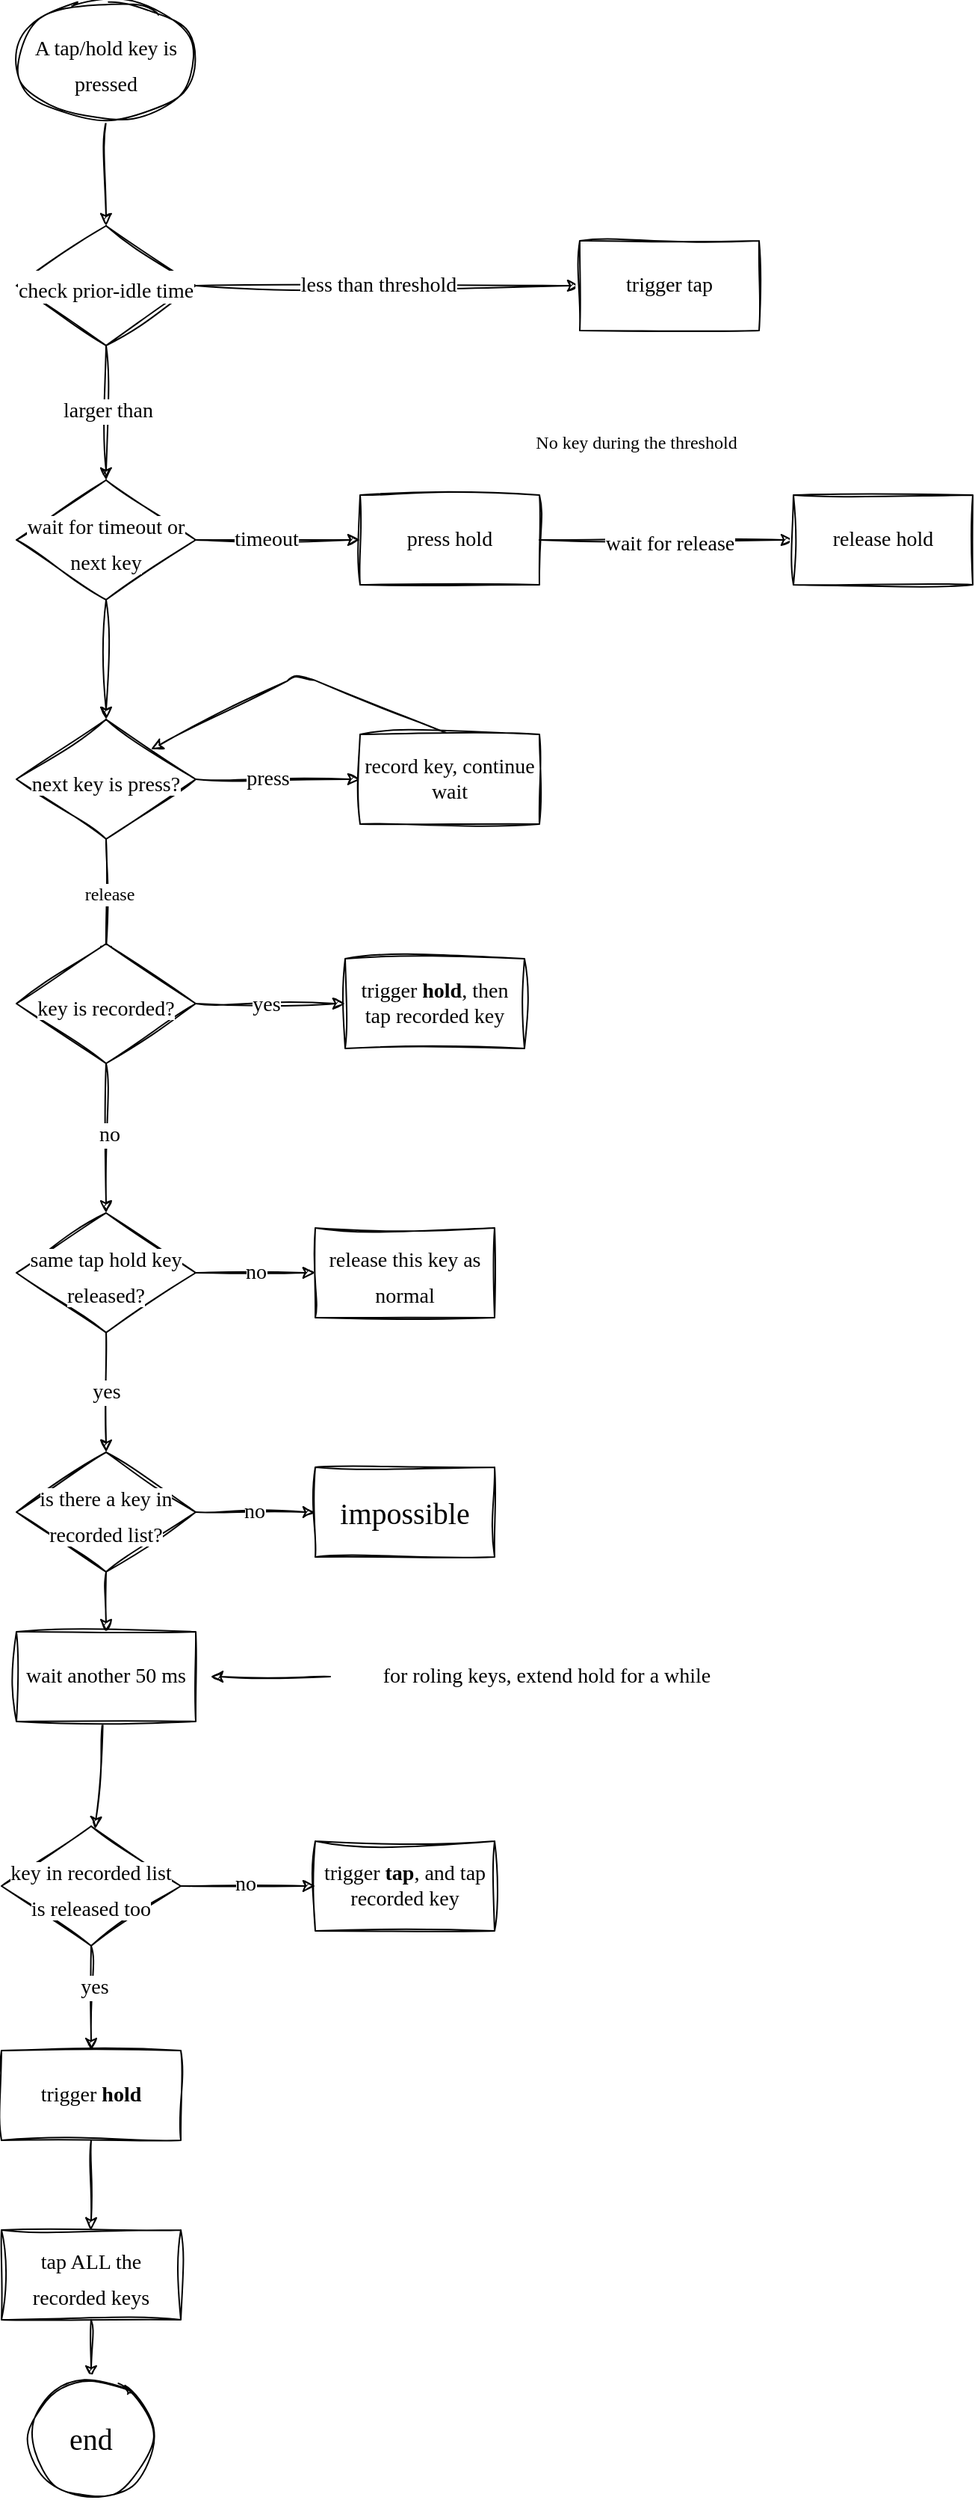<mxfile>
    <diagram id="fiZZQFQv48HDeNDv6MQ4" name="第 1 页">
        <mxGraphModel dx="660" dy="998" grid="1" gridSize="10" guides="1" tooltips="1" connect="1" arrows="1" fold="1" page="1" pageScale="1" pageWidth="827" pageHeight="1169" math="0" shadow="0">
            <root>
                <mxCell id="0"/>
                <mxCell id="1" parent="0"/>
                <mxCell id="26" value="" style="edgeStyle=none;sketch=1;hachureGap=4;jiggle=2;curveFitting=1;html=1;fontFamily=Verdana;fontSize=12;" edge="1" parent="1" source="4" target="25">
                    <mxGeometry relative="1" as="geometry"/>
                </mxCell>
                <mxCell id="4" value="&lt;font style=&quot;font-size: 14px;&quot;&gt;A tap/hold key is pressed&lt;/font&gt;" style="ellipse;whiteSpace=wrap;html=1;sketch=1;hachureGap=4;jiggle=2;curveFitting=1;fontFamily=Verdana;fontSize=20;" vertex="1" parent="1">
                    <mxGeometry x="210" width="120" height="80" as="geometry"/>
                </mxCell>
                <mxCell id="8" value="" style="edgeStyle=none;sketch=1;hachureGap=4;jiggle=2;curveFitting=1;html=1;fontFamily=Verdana;fontSize=14;" edge="1" parent="1" source="5" target="7">
                    <mxGeometry relative="1" as="geometry"/>
                </mxCell>
                <mxCell id="9" value="timeout" style="edgeLabel;html=1;align=center;verticalAlign=middle;resizable=0;points=[];fontSize=14;fontFamily=Verdana;" vertex="1" connectable="0" parent="8">
                    <mxGeometry x="-0.15" relative="1" as="geometry">
                        <mxPoint as="offset"/>
                    </mxGeometry>
                </mxCell>
                <mxCell id="17" value="" style="edgeStyle=none;sketch=1;hachureGap=4;jiggle=2;curveFitting=1;html=1;fontFamily=Verdana;fontSize=12;" edge="1" parent="1" source="5" target="16">
                    <mxGeometry relative="1" as="geometry"/>
                </mxCell>
                <mxCell id="5" value="&lt;meta charset=&quot;utf-8&quot;&gt;&lt;span style=&quot;color: rgb(0, 0, 0); font-family: Verdana; font-size: 14px; font-style: normal; font-variant-ligatures: normal; font-variant-caps: normal; font-weight: 400; letter-spacing: normal; orphans: 2; text-align: center; text-indent: 0px; text-transform: none; widows: 2; word-spacing: 0px; -webkit-text-stroke-width: 0px; background-color: rgb(255, 255, 255); text-decoration-thickness: initial; text-decoration-style: initial; text-decoration-color: initial; float: none; display: inline !important;&quot;&gt;wait for timeout or next key&lt;/span&gt;" style="rhombus;whiteSpace=wrap;html=1;fontSize=20;fontFamily=Verdana;sketch=1;hachureGap=4;jiggle=2;curveFitting=1;fontSource=https%3A%2F%2Ffonts.googleapis.com%2Fcss%3Ffamily%3DArchitects%2BDaughter;" vertex="1" parent="1">
                    <mxGeometry x="210" y="320" width="120" height="80" as="geometry"/>
                </mxCell>
                <mxCell id="11" value="" style="edgeStyle=none;sketch=1;hachureGap=4;jiggle=2;curveFitting=1;html=1;fontFamily=Verdana;fontSize=12;" edge="1" parent="1" source="7" target="10">
                    <mxGeometry relative="1" as="geometry"/>
                </mxCell>
                <mxCell id="13" value="wait for release" style="edgeLabel;html=1;align=center;verticalAlign=middle;resizable=0;points=[];fontSize=14;fontFamily=Verdana;" vertex="1" connectable="0" parent="11">
                    <mxGeometry x="0.025" y="-3" relative="1" as="geometry">
                        <mxPoint as="offset"/>
                    </mxGeometry>
                </mxCell>
                <mxCell id="7" value="press hold" style="whiteSpace=wrap;html=1;fontSize=14;fontFamily=Verdana;sketch=1;hachureGap=4;jiggle=2;curveFitting=1;fontSource=https%3A%2F%2Ffonts.googleapis.com%2Fcss%3Ffamily%3DArchitects%2BDaughter;" vertex="1" parent="1">
                    <mxGeometry x="440" y="330" width="120" height="60" as="geometry"/>
                </mxCell>
                <mxCell id="10" value="release hold" style="whiteSpace=wrap;html=1;fontSize=14;fontFamily=Verdana;sketch=1;hachureGap=4;jiggle=2;curveFitting=1;fontSource=https%3A%2F%2Ffonts.googleapis.com%2Fcss%3Ffamily%3DArchitects%2BDaughter;" vertex="1" parent="1">
                    <mxGeometry x="730" y="330" width="120" height="60" as="geometry"/>
                </mxCell>
                <mxCell id="19" value="" style="edgeStyle=none;sketch=1;hachureGap=4;jiggle=2;curveFitting=1;html=1;fontFamily=Verdana;fontSize=12;" edge="1" parent="1" source="16" target="18">
                    <mxGeometry relative="1" as="geometry"/>
                </mxCell>
                <mxCell id="20" value="press" style="edgeLabel;html=1;align=center;verticalAlign=middle;resizable=0;points=[];fontSize=14;fontFamily=Verdana;" vertex="1" connectable="0" parent="19">
                    <mxGeometry x="-0.125" relative="1" as="geometry">
                        <mxPoint as="offset"/>
                    </mxGeometry>
                </mxCell>
                <mxCell id="22" value="" style="edgeStyle=none;sketch=1;hachureGap=4;jiggle=2;curveFitting=1;html=1;fontFamily=Verdana;fontSize=12;" edge="1" parent="1" source="16">
                    <mxGeometry relative="1" as="geometry">
                        <mxPoint x="270" y="640" as="targetPoint"/>
                    </mxGeometry>
                </mxCell>
                <mxCell id="23" value="release" style="edgeLabel;html=1;align=center;verticalAlign=middle;resizable=0;points=[];fontSize=12;fontFamily=Verdana;" vertex="1" connectable="0" parent="22">
                    <mxGeometry x="-0.075" y="2" relative="1" as="geometry">
                        <mxPoint as="offset"/>
                    </mxGeometry>
                </mxCell>
                <mxCell id="16" value="&lt;span style=&quot;font-size: 14px; background-color: rgb(255, 255, 255);&quot;&gt;next key is press?&lt;/span&gt;" style="rhombus;whiteSpace=wrap;html=1;fontSize=20;fontFamily=Verdana;sketch=1;hachureGap=4;jiggle=2;curveFitting=1;fontSource=https%3A%2F%2Ffonts.googleapis.com%2Fcss%3Ffamily%3DArchitects%2BDaughter;" vertex="1" parent="1">
                    <mxGeometry x="210" y="480" width="120" height="80" as="geometry"/>
                </mxCell>
                <mxCell id="36" style="edgeStyle=none;sketch=1;hachureGap=4;jiggle=2;curveFitting=1;html=1;exitX=0.5;exitY=0;exitDx=0;exitDy=0;entryX=1;entryY=0;entryDx=0;entryDy=0;fontFamily=Verdana;fontSize=14;" edge="1" parent="1" source="18" target="16">
                    <mxGeometry relative="1" as="geometry">
                        <Array as="points">
                            <mxPoint x="400" y="450"/>
                        </Array>
                    </mxGeometry>
                </mxCell>
                <mxCell id="18" value="record key, continue wait" style="whiteSpace=wrap;html=1;fontSize=14;fontFamily=Verdana;sketch=1;hachureGap=4;jiggle=2;curveFitting=1;fontSource=https%3A%2F%2Ffonts.googleapis.com%2Fcss%3Ffamily%3DArchitects%2BDaughter;" vertex="1" parent="1">
                    <mxGeometry x="440" y="490" width="120" height="60" as="geometry"/>
                </mxCell>
                <mxCell id="24" value="No key during the threshold" style="text;html=1;strokeColor=none;fillColor=none;align=center;verticalAlign=middle;whiteSpace=wrap;rounded=0;sketch=1;hachureGap=4;jiggle=2;curveFitting=1;fontFamily=Verdana;fontSize=12;" vertex="1" parent="1">
                    <mxGeometry x="520" y="280" width="210" height="30" as="geometry"/>
                </mxCell>
                <mxCell id="27" value="" style="edgeStyle=none;sketch=1;hachureGap=4;jiggle=2;curveFitting=1;html=1;fontFamily=Verdana;fontSize=12;" edge="1" parent="1" source="25" target="5">
                    <mxGeometry relative="1" as="geometry"/>
                </mxCell>
                <mxCell id="31" value="larger than" style="edgeLabel;html=1;align=center;verticalAlign=middle;resizable=0;points=[];fontSize=14;fontFamily=Verdana;" vertex="1" connectable="0" parent="27">
                    <mxGeometry x="-0.022" y="1" relative="1" as="geometry">
                        <mxPoint as="offset"/>
                    </mxGeometry>
                </mxCell>
                <mxCell id="29" value="" style="edgeStyle=none;sketch=1;hachureGap=4;jiggle=2;curveFitting=1;html=1;fontFamily=Verdana;fontSize=12;" edge="1" parent="1" source="25" target="28">
                    <mxGeometry relative="1" as="geometry"/>
                </mxCell>
                <mxCell id="30" value="less than threshold" style="edgeLabel;html=1;align=center;verticalAlign=middle;resizable=0;points=[];fontSize=14;fontFamily=Verdana;" vertex="1" connectable="0" parent="29">
                    <mxGeometry x="-0.05" relative="1" as="geometry">
                        <mxPoint as="offset"/>
                    </mxGeometry>
                </mxCell>
                <mxCell id="25" value="&lt;span style=&quot;background-color: rgb(255, 255, 255);&quot;&gt;&lt;span style=&quot;font-size: 14px;&quot;&gt;check prior-idle time&lt;/span&gt;&lt;br&gt;&lt;/span&gt;" style="rhombus;whiteSpace=wrap;html=1;fontSize=20;fontFamily=Verdana;sketch=1;hachureGap=4;jiggle=2;curveFitting=1;fontSource=https%3A%2F%2Ffonts.googleapis.com%2Fcss%3Ffamily%3DArchitects%2BDaughter;" vertex="1" parent="1">
                    <mxGeometry x="210" y="150" width="120" height="80" as="geometry"/>
                </mxCell>
                <mxCell id="28" value="trigger tap" style="whiteSpace=wrap;html=1;fontSize=14;fontFamily=Verdana;sketch=1;hachureGap=4;jiggle=2;curveFitting=1;fontSource=https%3A%2F%2Ffonts.googleapis.com%2Fcss%3Ffamily%3DArchitects%2BDaughter;" vertex="1" parent="1">
                    <mxGeometry x="587" y="160" width="120" height="60" as="geometry"/>
                </mxCell>
                <mxCell id="48" value="" style="edgeStyle=none;sketch=1;hachureGap=4;jiggle=2;curveFitting=1;html=1;fontFamily=Verdana;fontSize=14;entryX=0.5;entryY=0;entryDx=0;entryDy=0;" edge="1" parent="1" source="37" target="41">
                    <mxGeometry relative="1" as="geometry">
                        <mxPoint x="270" y="800" as="targetPoint"/>
                    </mxGeometry>
                </mxCell>
                <mxCell id="49" value="no" style="edgeLabel;html=1;align=center;verticalAlign=middle;resizable=0;points=[];fontSize=14;fontFamily=Verdana;" vertex="1" connectable="0" parent="48">
                    <mxGeometry x="-0.044" y="2" relative="1" as="geometry">
                        <mxPoint as="offset"/>
                    </mxGeometry>
                </mxCell>
                <mxCell id="88" value="" style="edgeStyle=none;sketch=1;hachureGap=4;jiggle=2;curveFitting=1;html=1;fontFamily=Verdana;fontSize=14;" edge="1" parent="1" source="37" target="50">
                    <mxGeometry relative="1" as="geometry"/>
                </mxCell>
                <mxCell id="89" value="yes" style="edgeLabel;html=1;align=center;verticalAlign=middle;resizable=0;points=[];fontSize=14;fontFamily=Verdana;" vertex="1" connectable="0" parent="88">
                    <mxGeometry x="-0.06" relative="1" as="geometry">
                        <mxPoint y="1" as="offset"/>
                    </mxGeometry>
                </mxCell>
                <mxCell id="37" value="&lt;span style=&quot;font-size: 14px; background-color: rgb(255, 255, 255);&quot;&gt;key is recorded?&lt;/span&gt;" style="rhombus;whiteSpace=wrap;html=1;fontSize=20;fontFamily=Verdana;sketch=1;hachureGap=4;jiggle=2;curveFitting=1;fontSource=https%3A%2F%2Ffonts.googleapis.com%2Fcss%3Ffamily%3DArchitects%2BDaughter;" vertex="1" parent="1">
                    <mxGeometry x="210" y="630" width="120" height="80" as="geometry"/>
                </mxCell>
                <mxCell id="46" value="no" style="edgeStyle=none;sketch=1;hachureGap=4;jiggle=2;curveFitting=1;html=1;fontFamily=Verdana;fontSize=14;" edge="1" parent="1" source="41" target="45">
                    <mxGeometry relative="1" as="geometry"/>
                </mxCell>
                <mxCell id="53" value="" style="edgeStyle=none;sketch=1;hachureGap=4;jiggle=2;curveFitting=1;html=1;fontFamily=Verdana;fontSize=14;" edge="1" parent="1" source="41" target="52">
                    <mxGeometry relative="1" as="geometry"/>
                </mxCell>
                <mxCell id="61" value="yes" style="edgeLabel;html=1;align=center;verticalAlign=middle;resizable=0;points=[];fontSize=14;fontFamily=Verdana;" vertex="1" connectable="0" parent="53">
                    <mxGeometry relative="1" as="geometry">
                        <mxPoint as="offset"/>
                    </mxGeometry>
                </mxCell>
                <mxCell id="41" value="&lt;span style=&quot;font-size: 14px; background-color: rgb(255, 255, 255);&quot;&gt;same tap hold key released?&lt;/span&gt;" style="rhombus;whiteSpace=wrap;html=1;fontSize=20;fontFamily=Verdana;sketch=1;hachureGap=4;jiggle=2;curveFitting=1;fontSource=https%3A%2F%2Ffonts.googleapis.com%2Fcss%3Ffamily%3DArchitects%2BDaughter;" vertex="1" parent="1">
                    <mxGeometry x="210" y="810" width="120" height="80" as="geometry"/>
                </mxCell>
                <mxCell id="45" value="&lt;font style=&quot;font-size: 14px;&quot;&gt;release this key as normal&lt;/font&gt;" style="whiteSpace=wrap;html=1;fontSize=20;fontFamily=Verdana;sketch=1;hachureGap=4;jiggle=2;curveFitting=1;fontSource=https%3A%2F%2Ffonts.googleapis.com%2Fcss%3Ffamily%3DArchitects%2BDaughter;" vertex="1" parent="1">
                    <mxGeometry x="410" y="820" width="120" height="60" as="geometry"/>
                </mxCell>
                <mxCell id="50" value="trigger&amp;nbsp;&lt;b&gt;hold&lt;/b&gt;, then tap recorded key" style="whiteSpace=wrap;html=1;fontSize=14;fontFamily=Verdana;sketch=1;hachureGap=4;jiggle=2;curveFitting=1;fontSource=https%3A%2F%2Ffonts.googleapis.com%2Fcss%3Ffamily%3DArchitects%2BDaughter;" vertex="1" parent="1">
                    <mxGeometry x="430" y="640" width="120" height="60" as="geometry"/>
                </mxCell>
                <mxCell id="55" value="" style="edgeStyle=none;sketch=1;hachureGap=4;jiggle=2;curveFitting=1;html=1;fontFamily=Verdana;fontSize=14;" edge="1" parent="1" source="52" target="54">
                    <mxGeometry relative="1" as="geometry"/>
                </mxCell>
                <mxCell id="56" value="no" style="edgeLabel;html=1;align=center;verticalAlign=middle;resizable=0;points=[];fontSize=14;fontFamily=Verdana;" vertex="1" connectable="0" parent="55">
                    <mxGeometry x="-0.025" relative="1" as="geometry">
                        <mxPoint as="offset"/>
                    </mxGeometry>
                </mxCell>
                <mxCell id="68" value="" style="edgeStyle=none;sketch=1;hachureGap=4;jiggle=2;curveFitting=1;html=1;fontFamily=Verdana;fontSize=14;" edge="1" parent="1" source="52" target="67">
                    <mxGeometry relative="1" as="geometry"/>
                </mxCell>
                <mxCell id="52" value="&lt;span style=&quot;font-size: 14px; background-color: rgb(255, 255, 255);&quot;&gt;is there a key in recorded list?&lt;/span&gt;" style="rhombus;whiteSpace=wrap;html=1;fontSize=20;fontFamily=Verdana;sketch=1;hachureGap=4;jiggle=2;curveFitting=1;fontSource=https%3A%2F%2Ffonts.googleapis.com%2Fcss%3Ffamily%3DArchitects%2BDaughter;" vertex="1" parent="1">
                    <mxGeometry x="210" y="970" width="120" height="80" as="geometry"/>
                </mxCell>
                <mxCell id="54" value="impossible" style="whiteSpace=wrap;html=1;fontSize=20;fontFamily=Verdana;sketch=1;hachureGap=4;jiggle=2;curveFitting=1;fontSource=https%3A%2F%2Ffonts.googleapis.com%2Fcss%3Ffamily%3DArchitects%2BDaughter;" vertex="1" parent="1">
                    <mxGeometry x="410" y="980" width="120" height="60" as="geometry"/>
                </mxCell>
                <mxCell id="66" value="" style="edgeStyle=none;sketch=1;hachureGap=4;jiggle=2;curveFitting=1;html=1;fontFamily=Verdana;fontSize=14;" edge="1" parent="1" source="59" target="65">
                    <mxGeometry relative="1" as="geometry"/>
                </mxCell>
                <mxCell id="59" value="&lt;font style=&quot;font-size: 14px;&quot;&gt;tap ALL the recorded keys&lt;/font&gt;" style="whiteSpace=wrap;html=1;fontSize=20;fontFamily=Verdana;sketch=1;hachureGap=4;jiggle=2;curveFitting=1;fontSource=https%3A%2F%2Ffonts.googleapis.com%2Fcss%3Ffamily%3DArchitects%2BDaughter;" vertex="1" parent="1">
                    <mxGeometry x="200" y="1490" width="120" height="60" as="geometry"/>
                </mxCell>
                <mxCell id="64" value="" style="edgeStyle=none;sketch=1;hachureGap=4;jiggle=2;curveFitting=1;html=1;fontFamily=Verdana;fontSize=14;" edge="1" parent="1" source="62" target="59">
                    <mxGeometry relative="1" as="geometry"/>
                </mxCell>
                <mxCell id="62" value="trigger &lt;b&gt;hold&lt;/b&gt;" style="whiteSpace=wrap;html=1;fontSize=14;fontFamily=Verdana;sketch=1;hachureGap=4;jiggle=2;curveFitting=1;fontSource=https%3A%2F%2Ffonts.googleapis.com%2Fcss%3Ffamily%3DArchitects%2BDaughter;" vertex="1" parent="1">
                    <mxGeometry x="200" y="1370" width="120" height="60" as="geometry"/>
                </mxCell>
                <mxCell id="65" value="end" style="ellipse;whiteSpace=wrap;html=1;fontSize=20;fontFamily=Verdana;sketch=1;hachureGap=4;jiggle=2;curveFitting=1;fontSource=https%3A%2F%2Ffonts.googleapis.com%2Fcss%3Ffamily%3DArchitects%2BDaughter;" vertex="1" parent="1">
                    <mxGeometry x="220" y="1589" width="80" height="80" as="geometry"/>
                </mxCell>
                <mxCell id="82" value="" style="edgeStyle=none;sketch=1;hachureGap=4;jiggle=2;curveFitting=1;html=1;fontFamily=Verdana;fontSize=14;" edge="1" parent="1" source="67" target="81">
                    <mxGeometry relative="1" as="geometry"/>
                </mxCell>
                <mxCell id="67" value="wait another 50 ms" style="whiteSpace=wrap;html=1;fontSize=14;fontFamily=Verdana;sketch=1;hachureGap=4;jiggle=2;curveFitting=1;fontSource=https%3A%2F%2Ffonts.googleapis.com%2Fcss%3Ffamily%3DArchitects%2BDaughter;" vertex="1" parent="1">
                    <mxGeometry x="210" y="1090" width="120" height="60" as="geometry"/>
                </mxCell>
                <mxCell id="92" style="edgeStyle=none;sketch=1;hachureGap=4;jiggle=2;curveFitting=1;html=1;fontFamily=Verdana;fontSize=14;" edge="1" parent="1" source="71">
                    <mxGeometry relative="1" as="geometry">
                        <mxPoint x="340" y="1120" as="targetPoint"/>
                    </mxGeometry>
                </mxCell>
                <mxCell id="71" value="for roling keys, extend hold for a while" style="text;html=1;strokeColor=none;fillColor=none;align=center;verticalAlign=middle;whiteSpace=wrap;rounded=0;sketch=1;hachureGap=4;jiggle=2;curveFitting=1;fontFamily=Verdana;fontSize=14;" vertex="1" parent="1">
                    <mxGeometry x="420" y="1105" width="290" height="30" as="geometry"/>
                </mxCell>
                <mxCell id="83" value="" style="edgeStyle=none;sketch=1;hachureGap=4;jiggle=2;curveFitting=1;html=1;fontFamily=Verdana;fontSize=14;" edge="1" parent="1" source="81" target="62">
                    <mxGeometry relative="1" as="geometry"/>
                </mxCell>
                <mxCell id="85" value="yes" style="edgeLabel;html=1;align=center;verticalAlign=middle;resizable=0;points=[];fontSize=14;fontFamily=Verdana;" vertex="1" connectable="0" parent="83">
                    <mxGeometry x="-0.2" y="2" relative="1" as="geometry">
                        <mxPoint as="offset"/>
                    </mxGeometry>
                </mxCell>
                <mxCell id="86" value="" style="edgeStyle=none;sketch=1;hachureGap=4;jiggle=2;curveFitting=1;html=1;fontFamily=Verdana;fontSize=14;" edge="1" parent="1" source="81" target="84">
                    <mxGeometry relative="1" as="geometry"/>
                </mxCell>
                <mxCell id="87" value="no" style="edgeLabel;html=1;align=center;verticalAlign=middle;resizable=0;points=[];fontSize=14;fontFamily=Verdana;" vertex="1" connectable="0" parent="86">
                    <mxGeometry x="-0.044" y="1" relative="1" as="geometry">
                        <mxPoint as="offset"/>
                    </mxGeometry>
                </mxCell>
                <mxCell id="81" value="&lt;span style=&quot;font-size: 14px; background-color: rgb(255, 255, 255);&quot;&gt;key in recorded list is released too&lt;/span&gt;" style="rhombus;whiteSpace=wrap;html=1;fontSize=20;fontFamily=Verdana;sketch=1;hachureGap=4;jiggle=2;curveFitting=1;fontSource=https%3A%2F%2Ffonts.googleapis.com%2Fcss%3Ffamily%3DArchitects%2BDaughter;" vertex="1" parent="1">
                    <mxGeometry x="200" y="1220" width="120" height="80" as="geometry"/>
                </mxCell>
                <mxCell id="84" value="trigger &lt;b&gt;tap&lt;/b&gt;, and tap recorded key" style="whiteSpace=wrap;html=1;fontSize=14;fontFamily=Verdana;sketch=1;hachureGap=4;jiggle=2;curveFitting=1;fontSource=https%3A%2F%2Ffonts.googleapis.com%2Fcss%3Ffamily%3DArchitects%2BDaughter;" vertex="1" parent="1">
                    <mxGeometry x="410" y="1230" width="120" height="60" as="geometry"/>
                </mxCell>
            </root>
        </mxGraphModel>
    </diagram>
</mxfile>